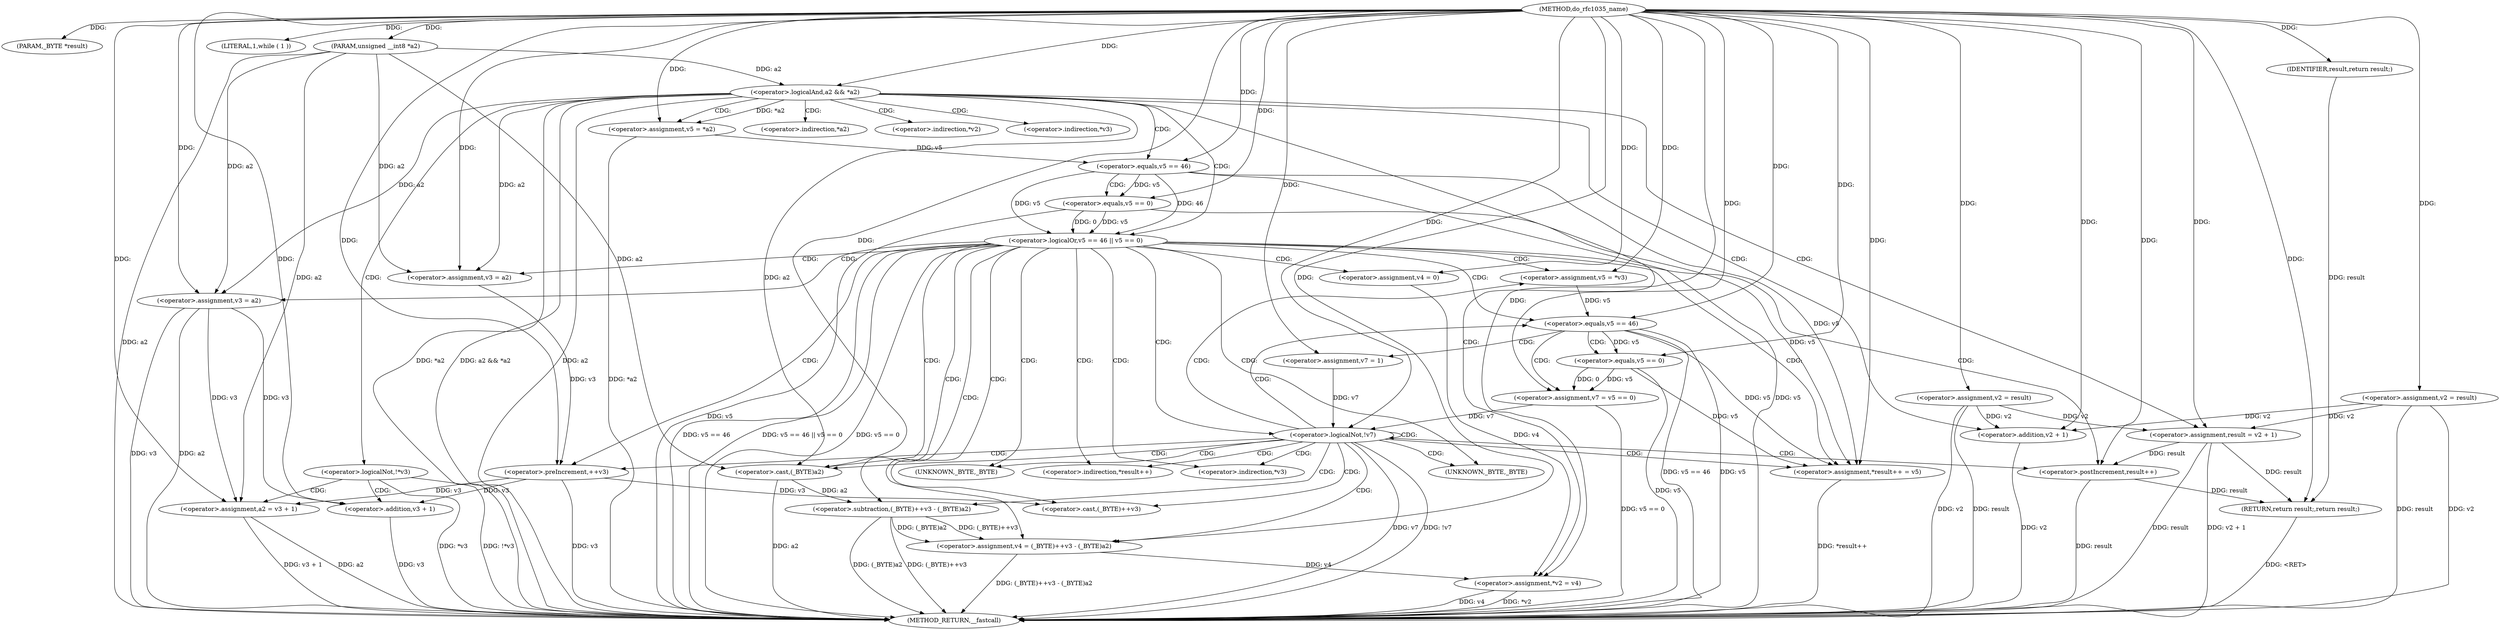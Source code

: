 digraph do_rfc1035_name {  
"1000106" [label = "(METHOD,do_rfc1035_name)" ]
"1000212" [label = "(METHOD_RETURN,__fastcall)" ]
"1000107" [label = "(PARAM,_BYTE *result)" ]
"1000108" [label = "(PARAM,unsigned __int8 *a2)" ]
"1000115" [label = "(<operator>.assignment,v2 = result)" ]
"1000119" [label = "(<operator>.logicalAnd,a2 && *a2)" ]
"1000125" [label = "(LITERAL,1,while ( 1 ))" ]
"1000127" [label = "(<operator>.assignment,result = v2 + 1)" ]
"1000129" [label = "(<operator>.addition,v2 + 1)" ]
"1000132" [label = "(<operator>.assignment,v5 = *a2)" ]
"1000137" [label = "(<operator>.logicalOr,v5 == 46 || v5 == 0)" ]
"1000138" [label = "(<operator>.equals,v5 == 46)" ]
"1000141" [label = "(<operator>.equals,v5 == 0)" ]
"1000145" [label = "(<operator>.assignment,v3 = a2)" ]
"1000148" [label = "(<operator>.assignment,v4 = 0)" ]
"1000153" [label = "(<operator>.assignment,v3 = a2)" ]
"1000158" [label = "(<operator>.assignment,*result++ = v5)" ]
"1000160" [label = "(<operator>.postIncrement,result++)" ]
"1000163" [label = "(<operator>.assignment,v4 = (_BYTE)++v3 - (_BYTE)a2)" ]
"1000165" [label = "(<operator>.subtraction,(_BYTE)++v3 - (_BYTE)a2)" ]
"1000166" [label = "(<operator>.cast,(_BYTE)++v3)" ]
"1000168" [label = "(<operator>.preIncrement,++v3)" ]
"1000170" [label = "(<operator>.cast,(_BYTE)a2)" ]
"1000173" [label = "(<operator>.assignment,v5 = *v3)" ]
"1000178" [label = "(<operator>.equals,v5 == 46)" ]
"1000181" [label = "(<operator>.assignment,v7 = 1)" ]
"1000185" [label = "(<operator>.assignment,v7 = v5 == 0)" ]
"1000187" [label = "(<operator>.equals,v5 == 0)" ]
"1000190" [label = "(<operator>.logicalNot,!v7)" ]
"1000192" [label = "(<operator>.assignment,*v2 = v4)" ]
"1000197" [label = "(<operator>.logicalNot,!*v3)" ]
"1000201" [label = "(<operator>.assignment,a2 = v3 + 1)" ]
"1000203" [label = "(<operator>.addition,v3 + 1)" ]
"1000207" [label = "(<operator>.assignment,v2 = result)" ]
"1000210" [label = "(RETURN,return result;,return result;)" ]
"1000211" [label = "(IDENTIFIER,result,return result;)" ]
"1000134" [label = "(<operator>.indirection,*a2)" ]
"1000159" [label = "(<operator>.indirection,*result++)" ]
"1000167" [label = "(UNKNOWN,_BYTE,_BYTE)" ]
"1000171" [label = "(UNKNOWN,_BYTE,_BYTE)" ]
"1000175" [label = "(<operator>.indirection,*v3)" ]
"1000193" [label = "(<operator>.indirection,*v2)" ]
"1000198" [label = "(<operator>.indirection,*v3)" ]
  "1000160" -> "1000212"  [ label = "DDG: result"] 
  "1000165" -> "1000212"  [ label = "DDG: (_BYTE)++v3"] 
  "1000141" -> "1000212"  [ label = "DDG: v5"] 
  "1000178" -> "1000212"  [ label = "DDG: v5 == 46"] 
  "1000119" -> "1000212"  [ label = "DDG: *a2"] 
  "1000119" -> "1000212"  [ label = "DDG: a2 && *a2"] 
  "1000137" -> "1000212"  [ label = "DDG: v5 == 46"] 
  "1000192" -> "1000212"  [ label = "DDG: *v2"] 
  "1000165" -> "1000212"  [ label = "DDG: (_BYTE)a2"] 
  "1000197" -> "1000212"  [ label = "DDG: *v3"] 
  "1000185" -> "1000212"  [ label = "DDG: v5 == 0"] 
  "1000145" -> "1000212"  [ label = "DDG: v3"] 
  "1000127" -> "1000212"  [ label = "DDG: result"] 
  "1000190" -> "1000212"  [ label = "DDG: v7"] 
  "1000115" -> "1000212"  [ label = "DDG: result"] 
  "1000201" -> "1000212"  [ label = "DDG: v3 + 1"] 
  "1000119" -> "1000212"  [ label = "DDG: a2"] 
  "1000138" -> "1000212"  [ label = "DDG: v5"] 
  "1000129" -> "1000212"  [ label = "DDG: v2"] 
  "1000137" -> "1000212"  [ label = "DDG: v5 == 46 || v5 == 0"] 
  "1000132" -> "1000212"  [ label = "DDG: *a2"] 
  "1000145" -> "1000212"  [ label = "DDG: a2"] 
  "1000203" -> "1000212"  [ label = "DDG: v3"] 
  "1000190" -> "1000212"  [ label = "DDG: !v7"] 
  "1000115" -> "1000212"  [ label = "DDG: v2"] 
  "1000158" -> "1000212"  [ label = "DDG: *result++"] 
  "1000207" -> "1000212"  [ label = "DDG: result"] 
  "1000187" -> "1000212"  [ label = "DDG: v5"] 
  "1000207" -> "1000212"  [ label = "DDG: v2"] 
  "1000137" -> "1000212"  [ label = "DDG: v5 == 0"] 
  "1000178" -> "1000212"  [ label = "DDG: v5"] 
  "1000168" -> "1000212"  [ label = "DDG: v3"] 
  "1000127" -> "1000212"  [ label = "DDG: v2 + 1"] 
  "1000192" -> "1000212"  [ label = "DDG: v4"] 
  "1000170" -> "1000212"  [ label = "DDG: a2"] 
  "1000201" -> "1000212"  [ label = "DDG: a2"] 
  "1000197" -> "1000212"  [ label = "DDG: !*v3"] 
  "1000108" -> "1000212"  [ label = "DDG: a2"] 
  "1000163" -> "1000212"  [ label = "DDG: (_BYTE)++v3 - (_BYTE)a2"] 
  "1000210" -> "1000212"  [ label = "DDG: <RET>"] 
  "1000106" -> "1000107"  [ label = "DDG: "] 
  "1000106" -> "1000108"  [ label = "DDG: "] 
  "1000106" -> "1000115"  [ label = "DDG: "] 
  "1000108" -> "1000119"  [ label = "DDG: a2"] 
  "1000106" -> "1000119"  [ label = "DDG: "] 
  "1000106" -> "1000125"  [ label = "DDG: "] 
  "1000115" -> "1000127"  [ label = "DDG: v2"] 
  "1000207" -> "1000127"  [ label = "DDG: v2"] 
  "1000106" -> "1000127"  [ label = "DDG: "] 
  "1000115" -> "1000129"  [ label = "DDG: v2"] 
  "1000207" -> "1000129"  [ label = "DDG: v2"] 
  "1000106" -> "1000129"  [ label = "DDG: "] 
  "1000119" -> "1000132"  [ label = "DDG: *a2"] 
  "1000106" -> "1000132"  [ label = "DDG: "] 
  "1000138" -> "1000137"  [ label = "DDG: v5"] 
  "1000138" -> "1000137"  [ label = "DDG: 46"] 
  "1000132" -> "1000138"  [ label = "DDG: v5"] 
  "1000106" -> "1000138"  [ label = "DDG: "] 
  "1000141" -> "1000137"  [ label = "DDG: v5"] 
  "1000141" -> "1000137"  [ label = "DDG: 0"] 
  "1000138" -> "1000141"  [ label = "DDG: v5"] 
  "1000106" -> "1000141"  [ label = "DDG: "] 
  "1000119" -> "1000145"  [ label = "DDG: a2"] 
  "1000108" -> "1000145"  [ label = "DDG: a2"] 
  "1000106" -> "1000145"  [ label = "DDG: "] 
  "1000106" -> "1000148"  [ label = "DDG: "] 
  "1000119" -> "1000153"  [ label = "DDG: a2"] 
  "1000108" -> "1000153"  [ label = "DDG: a2"] 
  "1000106" -> "1000153"  [ label = "DDG: "] 
  "1000138" -> "1000158"  [ label = "DDG: v5"] 
  "1000141" -> "1000158"  [ label = "DDG: v5"] 
  "1000187" -> "1000158"  [ label = "DDG: v5"] 
  "1000178" -> "1000158"  [ label = "DDG: v5"] 
  "1000106" -> "1000158"  [ label = "DDG: "] 
  "1000127" -> "1000160"  [ label = "DDG: result"] 
  "1000106" -> "1000160"  [ label = "DDG: "] 
  "1000165" -> "1000163"  [ label = "DDG: (_BYTE)++v3"] 
  "1000165" -> "1000163"  [ label = "DDG: (_BYTE)a2"] 
  "1000106" -> "1000163"  [ label = "DDG: "] 
  "1000168" -> "1000166"  [ label = "DDG: v3"] 
  "1000153" -> "1000168"  [ label = "DDG: v3"] 
  "1000106" -> "1000168"  [ label = "DDG: "] 
  "1000170" -> "1000165"  [ label = "DDG: a2"] 
  "1000108" -> "1000170"  [ label = "DDG: a2"] 
  "1000106" -> "1000170"  [ label = "DDG: "] 
  "1000119" -> "1000170"  [ label = "DDG: a2"] 
  "1000106" -> "1000173"  [ label = "DDG: "] 
  "1000173" -> "1000178"  [ label = "DDG: v5"] 
  "1000106" -> "1000178"  [ label = "DDG: "] 
  "1000106" -> "1000181"  [ label = "DDG: "] 
  "1000187" -> "1000185"  [ label = "DDG: v5"] 
  "1000187" -> "1000185"  [ label = "DDG: 0"] 
  "1000106" -> "1000185"  [ label = "DDG: "] 
  "1000178" -> "1000187"  [ label = "DDG: v5"] 
  "1000106" -> "1000187"  [ label = "DDG: "] 
  "1000181" -> "1000190"  [ label = "DDG: v7"] 
  "1000185" -> "1000190"  [ label = "DDG: v7"] 
  "1000106" -> "1000190"  [ label = "DDG: "] 
  "1000163" -> "1000192"  [ label = "DDG: v4"] 
  "1000148" -> "1000192"  [ label = "DDG: v4"] 
  "1000106" -> "1000192"  [ label = "DDG: "] 
  "1000168" -> "1000201"  [ label = "DDG: v3"] 
  "1000145" -> "1000201"  [ label = "DDG: v3"] 
  "1000106" -> "1000201"  [ label = "DDG: "] 
  "1000108" -> "1000201"  [ label = "DDG: a2"] 
  "1000168" -> "1000203"  [ label = "DDG: v3"] 
  "1000145" -> "1000203"  [ label = "DDG: v3"] 
  "1000106" -> "1000203"  [ label = "DDG: "] 
  "1000106" -> "1000207"  [ label = "DDG: "] 
  "1000211" -> "1000210"  [ label = "DDG: result"] 
  "1000160" -> "1000210"  [ label = "DDG: result"] 
  "1000127" -> "1000210"  [ label = "DDG: result"] 
  "1000106" -> "1000210"  [ label = "DDG: "] 
  "1000106" -> "1000211"  [ label = "DDG: "] 
  "1000119" -> "1000192"  [ label = "CDG: "] 
  "1000119" -> "1000198"  [ label = "CDG: "] 
  "1000119" -> "1000197"  [ label = "CDG: "] 
  "1000119" -> "1000193"  [ label = "CDG: "] 
  "1000119" -> "1000127"  [ label = "CDG: "] 
  "1000119" -> "1000138"  [ label = "CDG: "] 
  "1000119" -> "1000137"  [ label = "CDG: "] 
  "1000119" -> "1000134"  [ label = "CDG: "] 
  "1000119" -> "1000132"  [ label = "CDG: "] 
  "1000119" -> "1000129"  [ label = "CDG: "] 
  "1000137" -> "1000175"  [ label = "CDG: "] 
  "1000137" -> "1000173"  [ label = "CDG: "] 
  "1000137" -> "1000171"  [ label = "CDG: "] 
  "1000137" -> "1000170"  [ label = "CDG: "] 
  "1000137" -> "1000168"  [ label = "CDG: "] 
  "1000137" -> "1000167"  [ label = "CDG: "] 
  "1000137" -> "1000166"  [ label = "CDG: "] 
  "1000137" -> "1000165"  [ label = "CDG: "] 
  "1000137" -> "1000163"  [ label = "CDG: "] 
  "1000137" -> "1000190"  [ label = "CDG: "] 
  "1000137" -> "1000178"  [ label = "CDG: "] 
  "1000137" -> "1000160"  [ label = "CDG: "] 
  "1000137" -> "1000159"  [ label = "CDG: "] 
  "1000137" -> "1000158"  [ label = "CDG: "] 
  "1000137" -> "1000153"  [ label = "CDG: "] 
  "1000137" -> "1000148"  [ label = "CDG: "] 
  "1000137" -> "1000145"  [ label = "CDG: "] 
  "1000138" -> "1000141"  [ label = "CDG: "] 
  "1000178" -> "1000187"  [ label = "CDG: "] 
  "1000178" -> "1000185"  [ label = "CDG: "] 
  "1000178" -> "1000181"  [ label = "CDG: "] 
  "1000190" -> "1000175"  [ label = "CDG: "] 
  "1000190" -> "1000173"  [ label = "CDG: "] 
  "1000190" -> "1000171"  [ label = "CDG: "] 
  "1000190" -> "1000170"  [ label = "CDG: "] 
  "1000190" -> "1000168"  [ label = "CDG: "] 
  "1000190" -> "1000167"  [ label = "CDG: "] 
  "1000190" -> "1000166"  [ label = "CDG: "] 
  "1000190" -> "1000165"  [ label = "CDG: "] 
  "1000190" -> "1000163"  [ label = "CDG: "] 
  "1000190" -> "1000190"  [ label = "CDG: "] 
  "1000190" -> "1000178"  [ label = "CDG: "] 
  "1000190" -> "1000160"  [ label = "CDG: "] 
  "1000190" -> "1000159"  [ label = "CDG: "] 
  "1000190" -> "1000158"  [ label = "CDG: "] 
  "1000197" -> "1000203"  [ label = "CDG: "] 
  "1000197" -> "1000201"  [ label = "CDG: "] 
}
